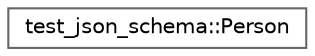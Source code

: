 digraph "类继承关系图"
{
 // LATEX_PDF_SIZE
  bgcolor="transparent";
  edge [fontname=Helvetica,fontsize=10,labelfontname=Helvetica,labelfontsize=10];
  node [fontname=Helvetica,fontsize=10,shape=box,height=0.2,width=0.4];
  rankdir="LR";
  Node0 [id="Node000000",label="test_json_schema::Person",height=0.2,width=0.4,color="grey40", fillcolor="white", style="filled",URL="$structtest__json__schema_1_1_person.html",tooltip=" "];
}
